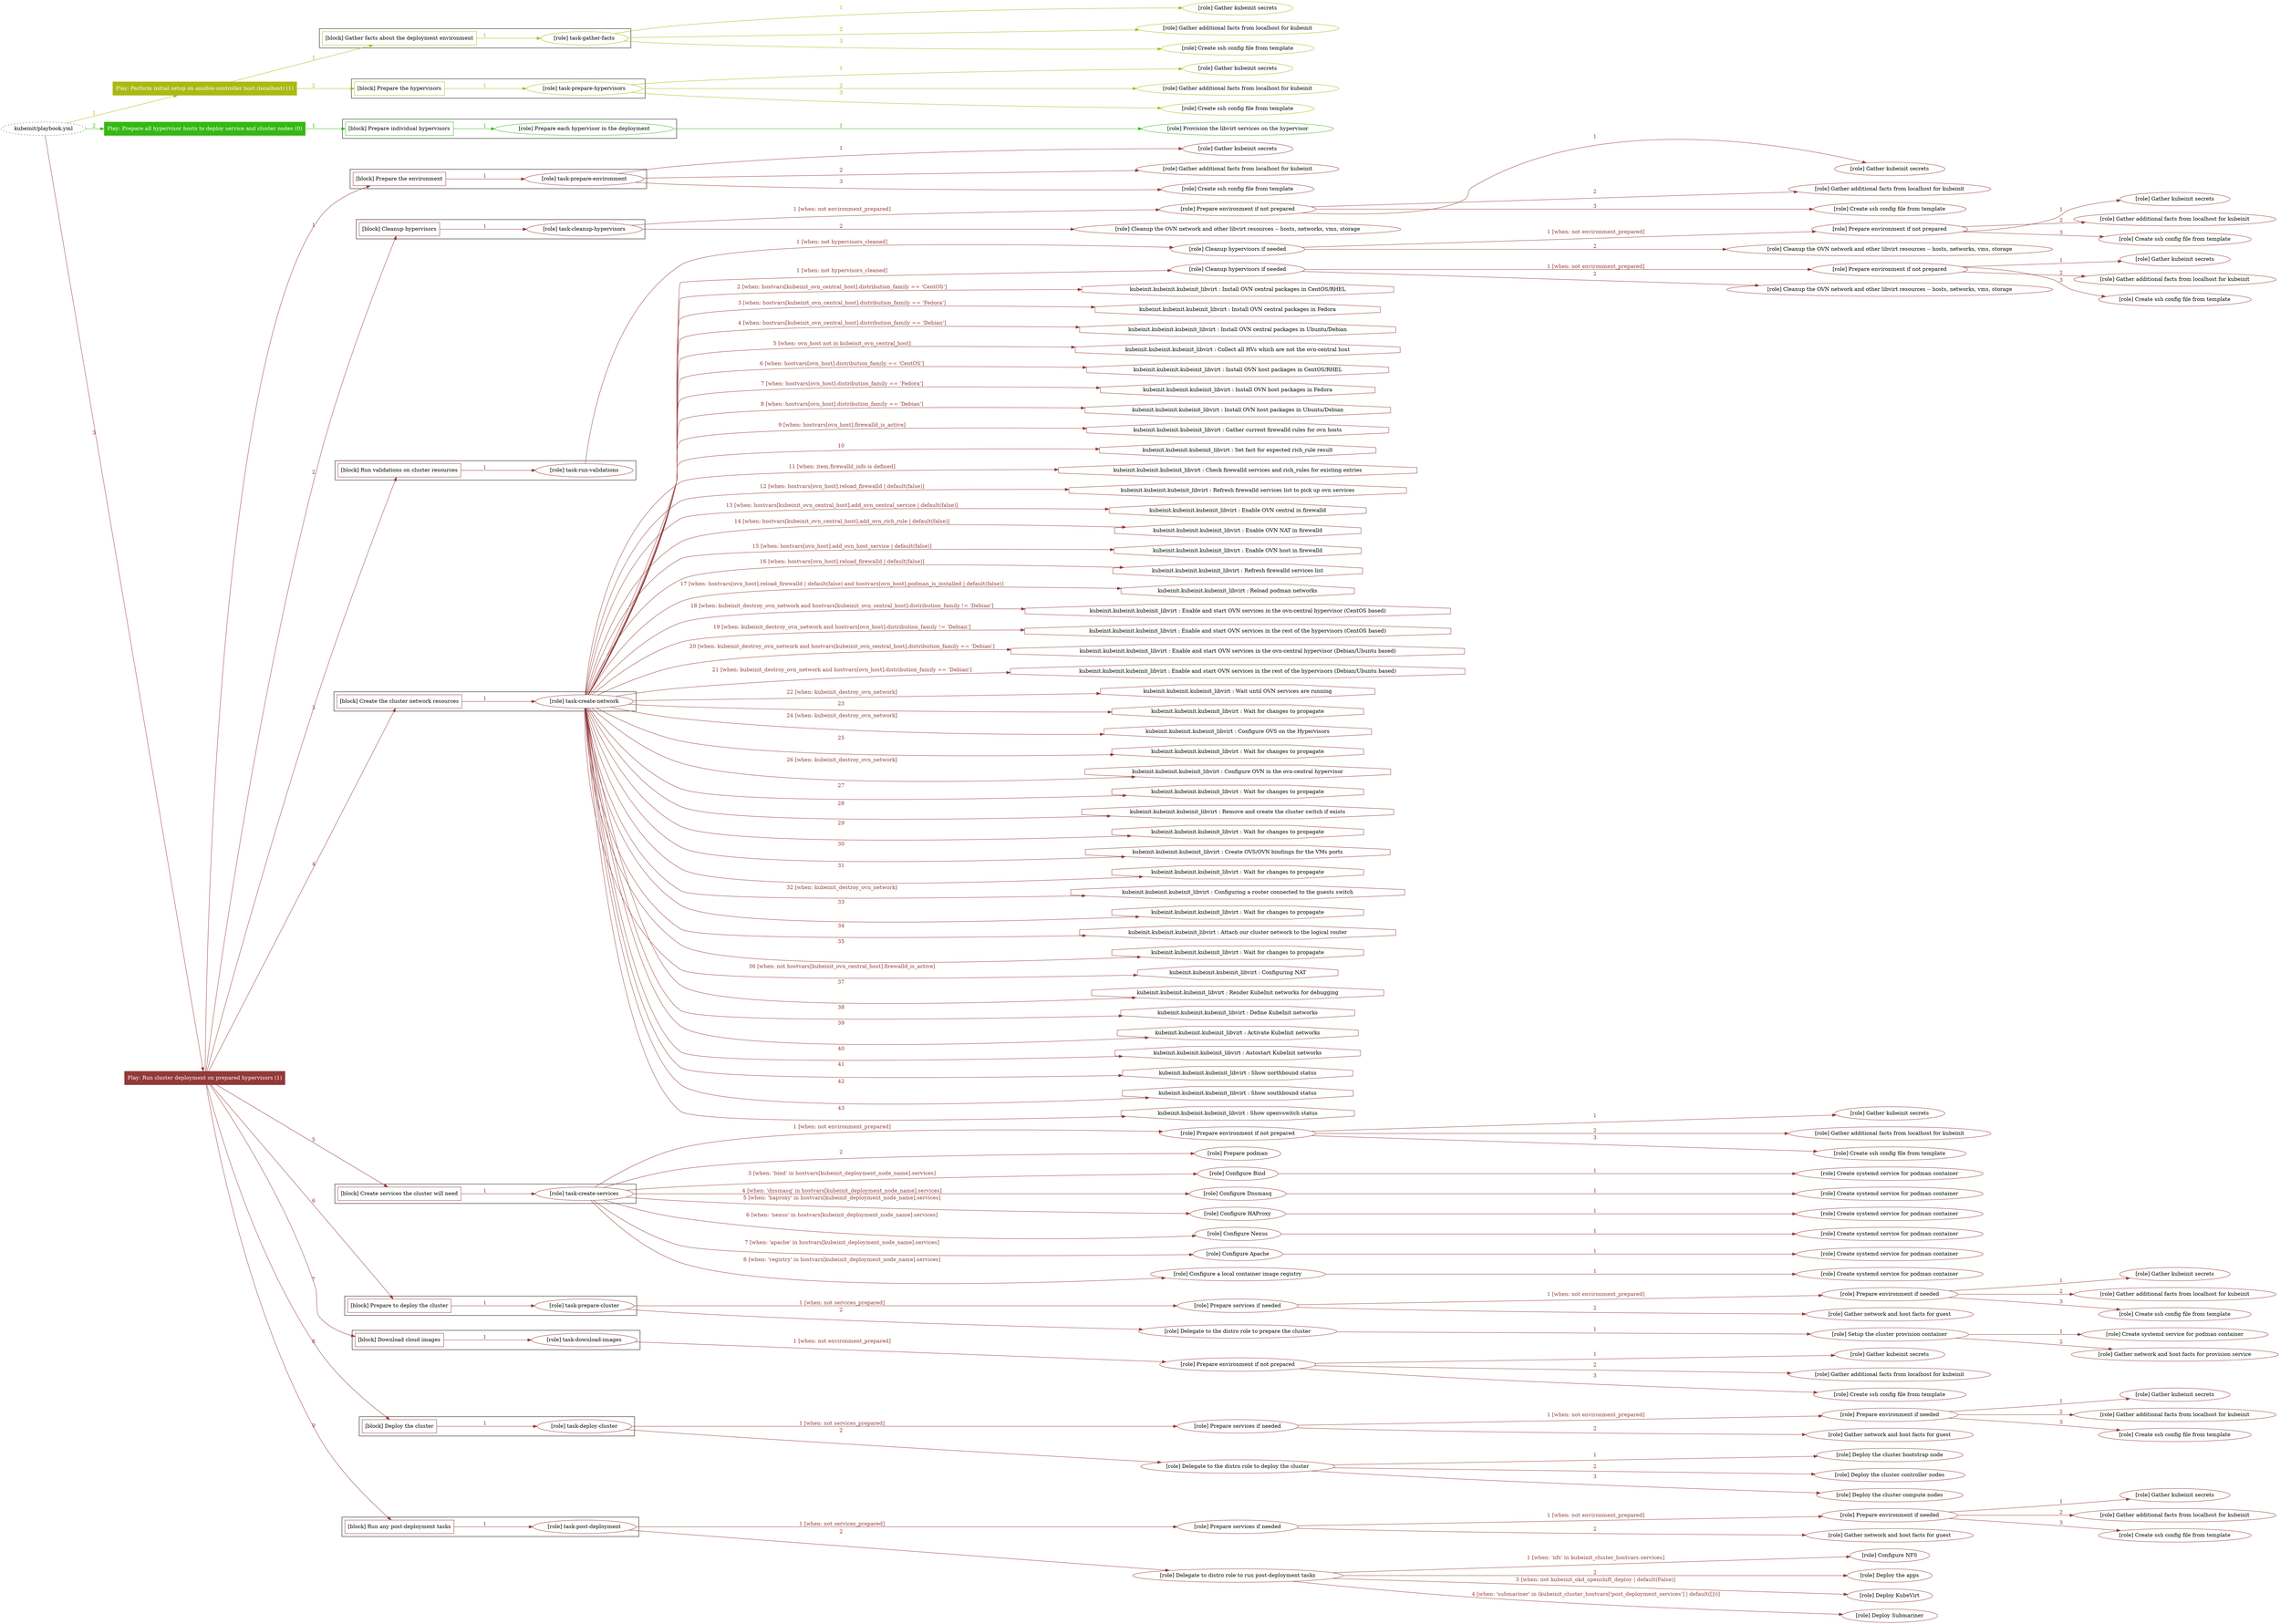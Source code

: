 digraph {
	graph [concentrate=true ordering=in rankdir=LR ratio=fill]
	edge [esep=5 sep=10]
	"kubeinit/playbook.yml" [URL="/home/runner/work/kubeinit/kubeinit/kubeinit/playbook.yml" id=playbook_5fc0aa28 style=dotted]
	play_1f6b089d [label="Play: Perform initial setup on ansible-controller host (localhost) (1)" URL="/home/runner/work/kubeinit/kubeinit/kubeinit/playbook.yml" color="#aab913" fontcolor="#ffffff" id=play_1f6b089d shape=box style=filled tooltip=localhost]
	"kubeinit/playbook.yml" -> play_1f6b089d [label="1 " color="#aab913" fontcolor="#aab913" id=edge_8a5a15d7 labeltooltip="1 " tooltip="1 "]
	subgraph "Gather kubeinit secrets" {
		role_8d7c6abc [label="[role] Gather kubeinit secrets" URL="/home/runner/.ansible/collections/ansible_collections/kubeinit/kubeinit/roles/kubeinit_prepare/tasks/gather_kubeinit_facts.yml" color="#aab913" id=role_8d7c6abc tooltip="Gather kubeinit secrets"]
	}
	subgraph "Gather additional facts from localhost for kubeinit" {
		role_e54d16ed [label="[role] Gather additional facts from localhost for kubeinit" URL="/home/runner/.ansible/collections/ansible_collections/kubeinit/kubeinit/roles/kubeinit_prepare/tasks/gather_kubeinit_facts.yml" color="#aab913" id=role_e54d16ed tooltip="Gather additional facts from localhost for kubeinit"]
	}
	subgraph "Create ssh config file from template" {
		role_f7606f81 [label="[role] Create ssh config file from template" URL="/home/runner/.ansible/collections/ansible_collections/kubeinit/kubeinit/roles/kubeinit_prepare/tasks/gather_kubeinit_facts.yml" color="#aab913" id=role_f7606f81 tooltip="Create ssh config file from template"]
	}
	subgraph "task-gather-facts" {
		role_a2690688 [label="[role] task-gather-facts" URL="/home/runner/work/kubeinit/kubeinit/kubeinit/playbook.yml" color="#aab913" id=role_a2690688 tooltip="task-gather-facts"]
		role_a2690688 -> role_8d7c6abc [label="1 " color="#aab913" fontcolor="#aab913" id=edge_29872b87 labeltooltip="1 " tooltip="1 "]
		role_a2690688 -> role_e54d16ed [label="2 " color="#aab913" fontcolor="#aab913" id=edge_33e494aa labeltooltip="2 " tooltip="2 "]
		role_a2690688 -> role_f7606f81 [label="3 " color="#aab913" fontcolor="#aab913" id=edge_6f79491e labeltooltip="3 " tooltip="3 "]
	}
	subgraph "Gather kubeinit secrets" {
		role_908b1569 [label="[role] Gather kubeinit secrets" URL="/home/runner/.ansible/collections/ansible_collections/kubeinit/kubeinit/roles/kubeinit_prepare/tasks/gather_kubeinit_facts.yml" color="#aab913" id=role_908b1569 tooltip="Gather kubeinit secrets"]
	}
	subgraph "Gather additional facts from localhost for kubeinit" {
		role_044f359e [label="[role] Gather additional facts from localhost for kubeinit" URL="/home/runner/.ansible/collections/ansible_collections/kubeinit/kubeinit/roles/kubeinit_prepare/tasks/gather_kubeinit_facts.yml" color="#aab913" id=role_044f359e tooltip="Gather additional facts from localhost for kubeinit"]
	}
	subgraph "Create ssh config file from template" {
		role_4f39ed96 [label="[role] Create ssh config file from template" URL="/home/runner/.ansible/collections/ansible_collections/kubeinit/kubeinit/roles/kubeinit_prepare/tasks/gather_kubeinit_facts.yml" color="#aab913" id=role_4f39ed96 tooltip="Create ssh config file from template"]
	}
	subgraph "task-prepare-hypervisors" {
		role_3fb8b07f [label="[role] task-prepare-hypervisors" URL="/home/runner/work/kubeinit/kubeinit/kubeinit/playbook.yml" color="#aab913" id=role_3fb8b07f tooltip="task-prepare-hypervisors"]
		role_3fb8b07f -> role_908b1569 [label="1 " color="#aab913" fontcolor="#aab913" id=edge_df80bead labeltooltip="1 " tooltip="1 "]
		role_3fb8b07f -> role_044f359e [label="2 " color="#aab913" fontcolor="#aab913" id=edge_ad328b8f labeltooltip="2 " tooltip="2 "]
		role_3fb8b07f -> role_4f39ed96 [label="3 " color="#aab913" fontcolor="#aab913" id=edge_fbfa032c labeltooltip="3 " tooltip="3 "]
	}
	subgraph "Play: Perform initial setup on ansible-controller host (localhost) (1)" {
		play_1f6b089d -> block_bfe4d128 [label=1 color="#aab913" fontcolor="#aab913" id=edge_8ddc316d labeltooltip=1 tooltip=1]
		subgraph cluster_block_bfe4d128 {
			block_bfe4d128 [label="[block] Gather facts about the deployment environment" URL="/home/runner/work/kubeinit/kubeinit/kubeinit/playbook.yml" color="#aab913" id=block_bfe4d128 labeltooltip="Gather facts about the deployment environment" shape=box tooltip="Gather facts about the deployment environment"]
			block_bfe4d128 -> role_a2690688 [label="1 " color="#aab913" fontcolor="#aab913" id=edge_e8e3f338 labeltooltip="1 " tooltip="1 "]
		}
		play_1f6b089d -> block_eb3da66a [label=2 color="#aab913" fontcolor="#aab913" id=edge_75feeb67 labeltooltip=2 tooltip=2]
		subgraph cluster_block_eb3da66a {
			block_eb3da66a [label="[block] Prepare the hypervisors" URL="/home/runner/work/kubeinit/kubeinit/kubeinit/playbook.yml" color="#aab913" id=block_eb3da66a labeltooltip="Prepare the hypervisors" shape=box tooltip="Prepare the hypervisors"]
			block_eb3da66a -> role_3fb8b07f [label="1 " color="#aab913" fontcolor="#aab913" id=edge_c07d4463 labeltooltip="1 " tooltip="1 "]
		}
	}
	play_a8f1b068 [label="Play: Prepare all hypervisor hosts to deploy service and cluster nodes (0)" URL="/home/runner/work/kubeinit/kubeinit/kubeinit/playbook.yml" color="#36b814" fontcolor="#ffffff" id=play_a8f1b068 shape=box style=filled tooltip="Play: Prepare all hypervisor hosts to deploy service and cluster nodes (0)"]
	"kubeinit/playbook.yml" -> play_a8f1b068 [label="2 " color="#36b814" fontcolor="#36b814" id=edge_09aac5df labeltooltip="2 " tooltip="2 "]
	subgraph "Provision the libvirt services on the hypervisor" {
		role_17519891 [label="[role] Provision the libvirt services on the hypervisor" URL="/home/runner/.ansible/collections/ansible_collections/kubeinit/kubeinit/roles/kubeinit_prepare/tasks/prepare_hypervisor.yml" color="#36b814" id=role_17519891 tooltip="Provision the libvirt services on the hypervisor"]
	}
	subgraph "Prepare each hypervisor in the deployment" {
		role_1611f45a [label="[role] Prepare each hypervisor in the deployment" URL="/home/runner/work/kubeinit/kubeinit/kubeinit/playbook.yml" color="#36b814" id=role_1611f45a tooltip="Prepare each hypervisor in the deployment"]
		role_1611f45a -> role_17519891 [label="1 " color="#36b814" fontcolor="#36b814" id=edge_a358aa47 labeltooltip="1 " tooltip="1 "]
	}
	subgraph "Play: Prepare all hypervisor hosts to deploy service and cluster nodes (0)" {
		play_a8f1b068 -> block_c07c5608 [label=1 color="#36b814" fontcolor="#36b814" id=edge_82af4731 labeltooltip=1 tooltip=1]
		subgraph cluster_block_c07c5608 {
			block_c07c5608 [label="[block] Prepare individual hypervisors" URL="/home/runner/work/kubeinit/kubeinit/kubeinit/playbook.yml" color="#36b814" id=block_c07c5608 labeltooltip="Prepare individual hypervisors" shape=box tooltip="Prepare individual hypervisors"]
			block_c07c5608 -> role_1611f45a [label="1 " color="#36b814" fontcolor="#36b814" id=edge_2172b051 labeltooltip="1 " tooltip="1 "]
		}
	}
	play_6cf8e928 [label="Play: Run cluster deployment on prepared hypervisors (1)" URL="/home/runner/work/kubeinit/kubeinit/kubeinit/playbook.yml" color="#933939" fontcolor="#ffffff" id=play_6cf8e928 shape=box style=filled tooltip=localhost]
	"kubeinit/playbook.yml" -> play_6cf8e928 [label="3 " color="#933939" fontcolor="#933939" id=edge_06cb9f73 labeltooltip="3 " tooltip="3 "]
	subgraph "Gather kubeinit secrets" {
		role_8283cfd6 [label="[role] Gather kubeinit secrets" URL="/home/runner/.ansible/collections/ansible_collections/kubeinit/kubeinit/roles/kubeinit_prepare/tasks/gather_kubeinit_facts.yml" color="#933939" id=role_8283cfd6 tooltip="Gather kubeinit secrets"]
	}
	subgraph "Gather additional facts from localhost for kubeinit" {
		role_8d45cbf0 [label="[role] Gather additional facts from localhost for kubeinit" URL="/home/runner/.ansible/collections/ansible_collections/kubeinit/kubeinit/roles/kubeinit_prepare/tasks/gather_kubeinit_facts.yml" color="#933939" id=role_8d45cbf0 tooltip="Gather additional facts from localhost for kubeinit"]
	}
	subgraph "Create ssh config file from template" {
		role_dd643290 [label="[role] Create ssh config file from template" URL="/home/runner/.ansible/collections/ansible_collections/kubeinit/kubeinit/roles/kubeinit_prepare/tasks/gather_kubeinit_facts.yml" color="#933939" id=role_dd643290 tooltip="Create ssh config file from template"]
	}
	subgraph "task-prepare-environment" {
		role_f932e09f [label="[role] task-prepare-environment" URL="/home/runner/work/kubeinit/kubeinit/kubeinit/playbook.yml" color="#933939" id=role_f932e09f tooltip="task-prepare-environment"]
		role_f932e09f -> role_8283cfd6 [label="1 " color="#933939" fontcolor="#933939" id=edge_22ab7b3a labeltooltip="1 " tooltip="1 "]
		role_f932e09f -> role_8d45cbf0 [label="2 " color="#933939" fontcolor="#933939" id=edge_371c9f15 labeltooltip="2 " tooltip="2 "]
		role_f932e09f -> role_dd643290 [label="3 " color="#933939" fontcolor="#933939" id=edge_881a5054 labeltooltip="3 " tooltip="3 "]
	}
	subgraph "Gather kubeinit secrets" {
		role_1c64eef1 [label="[role] Gather kubeinit secrets" URL="/home/runner/.ansible/collections/ansible_collections/kubeinit/kubeinit/roles/kubeinit_prepare/tasks/gather_kubeinit_facts.yml" color="#933939" id=role_1c64eef1 tooltip="Gather kubeinit secrets"]
	}
	subgraph "Gather additional facts from localhost for kubeinit" {
		role_a92a6cf3 [label="[role] Gather additional facts from localhost for kubeinit" URL="/home/runner/.ansible/collections/ansible_collections/kubeinit/kubeinit/roles/kubeinit_prepare/tasks/gather_kubeinit_facts.yml" color="#933939" id=role_a92a6cf3 tooltip="Gather additional facts from localhost for kubeinit"]
	}
	subgraph "Create ssh config file from template" {
		role_57f06952 [label="[role] Create ssh config file from template" URL="/home/runner/.ansible/collections/ansible_collections/kubeinit/kubeinit/roles/kubeinit_prepare/tasks/gather_kubeinit_facts.yml" color="#933939" id=role_57f06952 tooltip="Create ssh config file from template"]
	}
	subgraph "Prepare environment if not prepared" {
		role_67340cd1 [label="[role] Prepare environment if not prepared" URL="/home/runner/.ansible/collections/ansible_collections/kubeinit/kubeinit/roles/kubeinit_prepare/tasks/cleanup_hypervisors.yml" color="#933939" id=role_67340cd1 tooltip="Prepare environment if not prepared"]
		role_67340cd1 -> role_1c64eef1 [label="1 " color="#933939" fontcolor="#933939" id=edge_061e2246 labeltooltip="1 " tooltip="1 "]
		role_67340cd1 -> role_a92a6cf3 [label="2 " color="#933939" fontcolor="#933939" id=edge_bd241080 labeltooltip="2 " tooltip="2 "]
		role_67340cd1 -> role_57f06952 [label="3 " color="#933939" fontcolor="#933939" id=edge_9f0d8ba3 labeltooltip="3 " tooltip="3 "]
	}
	subgraph "Cleanup the OVN network and other libvirt resources -- hosts, networks, vms, storage" {
		role_b9b57588 [label="[role] Cleanup the OVN network and other libvirt resources -- hosts, networks, vms, storage" URL="/home/runner/.ansible/collections/ansible_collections/kubeinit/kubeinit/roles/kubeinit_prepare/tasks/cleanup_hypervisors.yml" color="#933939" id=role_b9b57588 tooltip="Cleanup the OVN network and other libvirt resources -- hosts, networks, vms, storage"]
	}
	subgraph "task-cleanup-hypervisors" {
		role_26069329 [label="[role] task-cleanup-hypervisors" URL="/home/runner/work/kubeinit/kubeinit/kubeinit/playbook.yml" color="#933939" id=role_26069329 tooltip="task-cleanup-hypervisors"]
		role_26069329 -> role_67340cd1 [label="1 [when: not environment_prepared]" color="#933939" fontcolor="#933939" id=edge_e90372ab labeltooltip="1 [when: not environment_prepared]" tooltip="1 [when: not environment_prepared]"]
		role_26069329 -> role_b9b57588 [label="2 " color="#933939" fontcolor="#933939" id=edge_1c7f9301 labeltooltip="2 " tooltip="2 "]
	}
	subgraph "Gather kubeinit secrets" {
		role_8d901379 [label="[role] Gather kubeinit secrets" URL="/home/runner/.ansible/collections/ansible_collections/kubeinit/kubeinit/roles/kubeinit_prepare/tasks/gather_kubeinit_facts.yml" color="#933939" id=role_8d901379 tooltip="Gather kubeinit secrets"]
	}
	subgraph "Gather additional facts from localhost for kubeinit" {
		role_32f3db75 [label="[role] Gather additional facts from localhost for kubeinit" URL="/home/runner/.ansible/collections/ansible_collections/kubeinit/kubeinit/roles/kubeinit_prepare/tasks/gather_kubeinit_facts.yml" color="#933939" id=role_32f3db75 tooltip="Gather additional facts from localhost for kubeinit"]
	}
	subgraph "Create ssh config file from template" {
		role_6e43b944 [label="[role] Create ssh config file from template" URL="/home/runner/.ansible/collections/ansible_collections/kubeinit/kubeinit/roles/kubeinit_prepare/tasks/gather_kubeinit_facts.yml" color="#933939" id=role_6e43b944 tooltip="Create ssh config file from template"]
	}
	subgraph "Prepare environment if not prepared" {
		role_3e95a256 [label="[role] Prepare environment if not prepared" URL="/home/runner/.ansible/collections/ansible_collections/kubeinit/kubeinit/roles/kubeinit_prepare/tasks/cleanup_hypervisors.yml" color="#933939" id=role_3e95a256 tooltip="Prepare environment if not prepared"]
		role_3e95a256 -> role_8d901379 [label="1 " color="#933939" fontcolor="#933939" id=edge_97892e75 labeltooltip="1 " tooltip="1 "]
		role_3e95a256 -> role_32f3db75 [label="2 " color="#933939" fontcolor="#933939" id=edge_7c0511dc labeltooltip="2 " tooltip="2 "]
		role_3e95a256 -> role_6e43b944 [label="3 " color="#933939" fontcolor="#933939" id=edge_0a0776b5 labeltooltip="3 " tooltip="3 "]
	}
	subgraph "Cleanup the OVN network and other libvirt resources -- hosts, networks, vms, storage" {
		role_7be624d5 [label="[role] Cleanup the OVN network and other libvirt resources -- hosts, networks, vms, storage" URL="/home/runner/.ansible/collections/ansible_collections/kubeinit/kubeinit/roles/kubeinit_prepare/tasks/cleanup_hypervisors.yml" color="#933939" id=role_7be624d5 tooltip="Cleanup the OVN network and other libvirt resources -- hosts, networks, vms, storage"]
	}
	subgraph "Cleanup hypervisors if needed" {
		role_06c0decf [label="[role] Cleanup hypervisors if needed" URL="/home/runner/.ansible/collections/ansible_collections/kubeinit/kubeinit/roles/kubeinit_validations/tasks/main.yml" color="#933939" id=role_06c0decf tooltip="Cleanup hypervisors if needed"]
		role_06c0decf -> role_3e95a256 [label="1 [when: not environment_prepared]" color="#933939" fontcolor="#933939" id=edge_0efa94ae labeltooltip="1 [when: not environment_prepared]" tooltip="1 [when: not environment_prepared]"]
		role_06c0decf -> role_7be624d5 [label="2 " color="#933939" fontcolor="#933939" id=edge_337bb5ee labeltooltip="2 " tooltip="2 "]
	}
	subgraph "task-run-validations" {
		role_ed03d822 [label="[role] task-run-validations" URL="/home/runner/work/kubeinit/kubeinit/kubeinit/playbook.yml" color="#933939" id=role_ed03d822 tooltip="task-run-validations"]
		role_ed03d822 -> role_06c0decf [label="1 [when: not hypervisors_cleaned]" color="#933939" fontcolor="#933939" id=edge_6fad594f labeltooltip="1 [when: not hypervisors_cleaned]" tooltip="1 [when: not hypervisors_cleaned]"]
	}
	subgraph "Gather kubeinit secrets" {
		role_5373d7d9 [label="[role] Gather kubeinit secrets" URL="/home/runner/.ansible/collections/ansible_collections/kubeinit/kubeinit/roles/kubeinit_prepare/tasks/gather_kubeinit_facts.yml" color="#933939" id=role_5373d7d9 tooltip="Gather kubeinit secrets"]
	}
	subgraph "Gather additional facts from localhost for kubeinit" {
		role_5d1add83 [label="[role] Gather additional facts from localhost for kubeinit" URL="/home/runner/.ansible/collections/ansible_collections/kubeinit/kubeinit/roles/kubeinit_prepare/tasks/gather_kubeinit_facts.yml" color="#933939" id=role_5d1add83 tooltip="Gather additional facts from localhost for kubeinit"]
	}
	subgraph "Create ssh config file from template" {
		role_f9ec29ff [label="[role] Create ssh config file from template" URL="/home/runner/.ansible/collections/ansible_collections/kubeinit/kubeinit/roles/kubeinit_prepare/tasks/gather_kubeinit_facts.yml" color="#933939" id=role_f9ec29ff tooltip="Create ssh config file from template"]
	}
	subgraph "Prepare environment if not prepared" {
		role_15f9294f [label="[role] Prepare environment if not prepared" URL="/home/runner/.ansible/collections/ansible_collections/kubeinit/kubeinit/roles/kubeinit_prepare/tasks/cleanup_hypervisors.yml" color="#933939" id=role_15f9294f tooltip="Prepare environment if not prepared"]
		role_15f9294f -> role_5373d7d9 [label="1 " color="#933939" fontcolor="#933939" id=edge_27ef10bd labeltooltip="1 " tooltip="1 "]
		role_15f9294f -> role_5d1add83 [label="2 " color="#933939" fontcolor="#933939" id=edge_461484ff labeltooltip="2 " tooltip="2 "]
		role_15f9294f -> role_f9ec29ff [label="3 " color="#933939" fontcolor="#933939" id=edge_f7209a92 labeltooltip="3 " tooltip="3 "]
	}
	subgraph "Cleanup the OVN network and other libvirt resources -- hosts, networks, vms, storage" {
		role_8152d67c [label="[role] Cleanup the OVN network and other libvirt resources -- hosts, networks, vms, storage" URL="/home/runner/.ansible/collections/ansible_collections/kubeinit/kubeinit/roles/kubeinit_prepare/tasks/cleanup_hypervisors.yml" color="#933939" id=role_8152d67c tooltip="Cleanup the OVN network and other libvirt resources -- hosts, networks, vms, storage"]
	}
	subgraph "Cleanup hypervisors if needed" {
		role_7b7d1f6d [label="[role] Cleanup hypervisors if needed" URL="/home/runner/.ansible/collections/ansible_collections/kubeinit/kubeinit/roles/kubeinit_libvirt/tasks/create_network.yml" color="#933939" id=role_7b7d1f6d tooltip="Cleanup hypervisors if needed"]
		role_7b7d1f6d -> role_15f9294f [label="1 [when: not environment_prepared]" color="#933939" fontcolor="#933939" id=edge_5a545355 labeltooltip="1 [when: not environment_prepared]" tooltip="1 [when: not environment_prepared]"]
		role_7b7d1f6d -> role_8152d67c [label="2 " color="#933939" fontcolor="#933939" id=edge_50be5fa3 labeltooltip="2 " tooltip="2 "]
	}
	subgraph "task-create-network" {
		role_8b88526f [label="[role] task-create-network" URL="/home/runner/work/kubeinit/kubeinit/kubeinit/playbook.yml" color="#933939" id=role_8b88526f tooltip="task-create-network"]
		role_8b88526f -> role_7b7d1f6d [label="1 [when: not hypervisors_cleaned]" color="#933939" fontcolor="#933939" id=edge_5c255370 labeltooltip="1 [when: not hypervisors_cleaned]" tooltip="1 [when: not hypervisors_cleaned]"]
		task_8c54fed4 [label="kubeinit.kubeinit.kubeinit_libvirt : Install OVN central packages in CentOS/RHEL" URL="/home/runner/.ansible/collections/ansible_collections/kubeinit/kubeinit/roles/kubeinit_libvirt/tasks/create_network.yml" color="#933939" id=task_8c54fed4 shape=octagon tooltip="kubeinit.kubeinit.kubeinit_libvirt : Install OVN central packages in CentOS/RHEL"]
		role_8b88526f -> task_8c54fed4 [label="2 [when: hostvars[kubeinit_ovn_central_host].distribution_family == 'CentOS']" color="#933939" fontcolor="#933939" id=edge_a8741e8f labeltooltip="2 [when: hostvars[kubeinit_ovn_central_host].distribution_family == 'CentOS']" tooltip="2 [when: hostvars[kubeinit_ovn_central_host].distribution_family == 'CentOS']"]
		task_63cbbc45 [label="kubeinit.kubeinit.kubeinit_libvirt : Install OVN central packages in Fedora" URL="/home/runner/.ansible/collections/ansible_collections/kubeinit/kubeinit/roles/kubeinit_libvirt/tasks/create_network.yml" color="#933939" id=task_63cbbc45 shape=octagon tooltip="kubeinit.kubeinit.kubeinit_libvirt : Install OVN central packages in Fedora"]
		role_8b88526f -> task_63cbbc45 [label="3 [when: hostvars[kubeinit_ovn_central_host].distribution_family == 'Fedora']" color="#933939" fontcolor="#933939" id=edge_a3293c27 labeltooltip="3 [when: hostvars[kubeinit_ovn_central_host].distribution_family == 'Fedora']" tooltip="3 [when: hostvars[kubeinit_ovn_central_host].distribution_family == 'Fedora']"]
		task_be072351 [label="kubeinit.kubeinit.kubeinit_libvirt : Install OVN central packages in Ubuntu/Debian" URL="/home/runner/.ansible/collections/ansible_collections/kubeinit/kubeinit/roles/kubeinit_libvirt/tasks/create_network.yml" color="#933939" id=task_be072351 shape=octagon tooltip="kubeinit.kubeinit.kubeinit_libvirt : Install OVN central packages in Ubuntu/Debian"]
		role_8b88526f -> task_be072351 [label="4 [when: hostvars[kubeinit_ovn_central_host].distribution_family == 'Debian']" color="#933939" fontcolor="#933939" id=edge_b336f4e1 labeltooltip="4 [when: hostvars[kubeinit_ovn_central_host].distribution_family == 'Debian']" tooltip="4 [when: hostvars[kubeinit_ovn_central_host].distribution_family == 'Debian']"]
		task_1a065529 [label="kubeinit.kubeinit.kubeinit_libvirt : Collect all HVs which are not the ovn-central host" URL="/home/runner/.ansible/collections/ansible_collections/kubeinit/kubeinit/roles/kubeinit_libvirt/tasks/create_network.yml" color="#933939" id=task_1a065529 shape=octagon tooltip="kubeinit.kubeinit.kubeinit_libvirt : Collect all HVs which are not the ovn-central host"]
		role_8b88526f -> task_1a065529 [label="5 [when: ovn_host not in kubeinit_ovn_central_host]" color="#933939" fontcolor="#933939" id=edge_cbb0d828 labeltooltip="5 [when: ovn_host not in kubeinit_ovn_central_host]" tooltip="5 [when: ovn_host not in kubeinit_ovn_central_host]"]
		task_e27d3055 [label="kubeinit.kubeinit.kubeinit_libvirt : Install OVN host packages in CentOS/RHEL" URL="/home/runner/.ansible/collections/ansible_collections/kubeinit/kubeinit/roles/kubeinit_libvirt/tasks/create_network.yml" color="#933939" id=task_e27d3055 shape=octagon tooltip="kubeinit.kubeinit.kubeinit_libvirt : Install OVN host packages in CentOS/RHEL"]
		role_8b88526f -> task_e27d3055 [label="6 [when: hostvars[ovn_host].distribution_family == 'CentOS']" color="#933939" fontcolor="#933939" id=edge_17960166 labeltooltip="6 [when: hostvars[ovn_host].distribution_family == 'CentOS']" tooltip="6 [when: hostvars[ovn_host].distribution_family == 'CentOS']"]
		task_0b3e0535 [label="kubeinit.kubeinit.kubeinit_libvirt : Install OVN host packages in Fedora" URL="/home/runner/.ansible/collections/ansible_collections/kubeinit/kubeinit/roles/kubeinit_libvirt/tasks/create_network.yml" color="#933939" id=task_0b3e0535 shape=octagon tooltip="kubeinit.kubeinit.kubeinit_libvirt : Install OVN host packages in Fedora"]
		role_8b88526f -> task_0b3e0535 [label="7 [when: hostvars[ovn_host].distribution_family == 'Fedora']" color="#933939" fontcolor="#933939" id=edge_c22b1073 labeltooltip="7 [when: hostvars[ovn_host].distribution_family == 'Fedora']" tooltip="7 [when: hostvars[ovn_host].distribution_family == 'Fedora']"]
		task_f5000173 [label="kubeinit.kubeinit.kubeinit_libvirt : Install OVN host packages in Ubuntu/Debian" URL="/home/runner/.ansible/collections/ansible_collections/kubeinit/kubeinit/roles/kubeinit_libvirt/tasks/create_network.yml" color="#933939" id=task_f5000173 shape=octagon tooltip="kubeinit.kubeinit.kubeinit_libvirt : Install OVN host packages in Ubuntu/Debian"]
		role_8b88526f -> task_f5000173 [label="8 [when: hostvars[ovn_host].distribution_family == 'Debian']" color="#933939" fontcolor="#933939" id=edge_92f75992 labeltooltip="8 [when: hostvars[ovn_host].distribution_family == 'Debian']" tooltip="8 [when: hostvars[ovn_host].distribution_family == 'Debian']"]
		task_1f0ab121 [label="kubeinit.kubeinit.kubeinit_libvirt : Gather current firewalld rules for ovn hosts" URL="/home/runner/.ansible/collections/ansible_collections/kubeinit/kubeinit/roles/kubeinit_libvirt/tasks/create_network.yml" color="#933939" id=task_1f0ab121 shape=octagon tooltip="kubeinit.kubeinit.kubeinit_libvirt : Gather current firewalld rules for ovn hosts"]
		role_8b88526f -> task_1f0ab121 [label="9 [when: hostvars[ovn_host].firewalld_is_active]" color="#933939" fontcolor="#933939" id=edge_2ab371a2 labeltooltip="9 [when: hostvars[ovn_host].firewalld_is_active]" tooltip="9 [when: hostvars[ovn_host].firewalld_is_active]"]
		task_5e077fdd [label="kubeinit.kubeinit.kubeinit_libvirt : Set fact for expected rich_rule result" URL="/home/runner/.ansible/collections/ansible_collections/kubeinit/kubeinit/roles/kubeinit_libvirt/tasks/create_network.yml" color="#933939" id=task_5e077fdd shape=octagon tooltip="kubeinit.kubeinit.kubeinit_libvirt : Set fact for expected rich_rule result"]
		role_8b88526f -> task_5e077fdd [label="10 " color="#933939" fontcolor="#933939" id=edge_3692541a labeltooltip="10 " tooltip="10 "]
		task_5e0b44ed [label="kubeinit.kubeinit.kubeinit_libvirt : Check firewalld services and rich_rules for existing entries" URL="/home/runner/.ansible/collections/ansible_collections/kubeinit/kubeinit/roles/kubeinit_libvirt/tasks/create_network.yml" color="#933939" id=task_5e0b44ed shape=octagon tooltip="kubeinit.kubeinit.kubeinit_libvirt : Check firewalld services and rich_rules for existing entries"]
		role_8b88526f -> task_5e0b44ed [label="11 [when: item.firewalld_info is defined]" color="#933939" fontcolor="#933939" id=edge_ce56470e labeltooltip="11 [when: item.firewalld_info is defined]" tooltip="11 [when: item.firewalld_info is defined]"]
		task_da02036d [label="kubeinit.kubeinit.kubeinit_libvirt : Refresh firewalld services list to pick up ovn services" URL="/home/runner/.ansible/collections/ansible_collections/kubeinit/kubeinit/roles/kubeinit_libvirt/tasks/create_network.yml" color="#933939" id=task_da02036d shape=octagon tooltip="kubeinit.kubeinit.kubeinit_libvirt : Refresh firewalld services list to pick up ovn services"]
		role_8b88526f -> task_da02036d [label="12 [when: hostvars[ovn_host].reload_firewalld | default(false)]" color="#933939" fontcolor="#933939" id=edge_2bfaafcc labeltooltip="12 [when: hostvars[ovn_host].reload_firewalld | default(false)]" tooltip="12 [when: hostvars[ovn_host].reload_firewalld | default(false)]"]
		task_4fbb4e2b [label="kubeinit.kubeinit.kubeinit_libvirt : Enable OVN central in firewalld" URL="/home/runner/.ansible/collections/ansible_collections/kubeinit/kubeinit/roles/kubeinit_libvirt/tasks/create_network.yml" color="#933939" id=task_4fbb4e2b shape=octagon tooltip="kubeinit.kubeinit.kubeinit_libvirt : Enable OVN central in firewalld"]
		role_8b88526f -> task_4fbb4e2b [label="13 [when: hostvars[kubeinit_ovn_central_host].add_ovn_central_service | default(false)]" color="#933939" fontcolor="#933939" id=edge_cf6f437b labeltooltip="13 [when: hostvars[kubeinit_ovn_central_host].add_ovn_central_service | default(false)]" tooltip="13 [when: hostvars[kubeinit_ovn_central_host].add_ovn_central_service | default(false)]"]
		task_e18edef8 [label="kubeinit.kubeinit.kubeinit_libvirt : Enable OVN NAT in firewalld" URL="/home/runner/.ansible/collections/ansible_collections/kubeinit/kubeinit/roles/kubeinit_libvirt/tasks/create_network.yml" color="#933939" id=task_e18edef8 shape=octagon tooltip="kubeinit.kubeinit.kubeinit_libvirt : Enable OVN NAT in firewalld"]
		role_8b88526f -> task_e18edef8 [label="14 [when: hostvars[kubeinit_ovn_central_host].add_ovn_rich_rule | default(false)]" color="#933939" fontcolor="#933939" id=edge_d2d9d710 labeltooltip="14 [when: hostvars[kubeinit_ovn_central_host].add_ovn_rich_rule | default(false)]" tooltip="14 [when: hostvars[kubeinit_ovn_central_host].add_ovn_rich_rule | default(false)]"]
		task_178d6e8d [label="kubeinit.kubeinit.kubeinit_libvirt : Enable OVN host in firewalld" URL="/home/runner/.ansible/collections/ansible_collections/kubeinit/kubeinit/roles/kubeinit_libvirt/tasks/create_network.yml" color="#933939" id=task_178d6e8d shape=octagon tooltip="kubeinit.kubeinit.kubeinit_libvirt : Enable OVN host in firewalld"]
		role_8b88526f -> task_178d6e8d [label="15 [when: hostvars[ovn_host].add_ovn_host_service | default(false)]" color="#933939" fontcolor="#933939" id=edge_1114a606 labeltooltip="15 [when: hostvars[ovn_host].add_ovn_host_service | default(false)]" tooltip="15 [when: hostvars[ovn_host].add_ovn_host_service | default(false)]"]
		task_d0b27b42 [label="kubeinit.kubeinit.kubeinit_libvirt : Refresh firewalld services list" URL="/home/runner/.ansible/collections/ansible_collections/kubeinit/kubeinit/roles/kubeinit_libvirt/tasks/create_network.yml" color="#933939" id=task_d0b27b42 shape=octagon tooltip="kubeinit.kubeinit.kubeinit_libvirt : Refresh firewalld services list"]
		role_8b88526f -> task_d0b27b42 [label="16 [when: hostvars[ovn_host].reload_firewalld | default(false)]" color="#933939" fontcolor="#933939" id=edge_c2170946 labeltooltip="16 [when: hostvars[ovn_host].reload_firewalld | default(false)]" tooltip="16 [when: hostvars[ovn_host].reload_firewalld | default(false)]"]
		task_7af2ce40 [label="kubeinit.kubeinit.kubeinit_libvirt : Reload podman networks" URL="/home/runner/.ansible/collections/ansible_collections/kubeinit/kubeinit/roles/kubeinit_libvirt/tasks/create_network.yml" color="#933939" id=task_7af2ce40 shape=octagon tooltip="kubeinit.kubeinit.kubeinit_libvirt : Reload podman networks"]
		role_8b88526f -> task_7af2ce40 [label="17 [when: hostvars[ovn_host].reload_firewalld | default(false) and hostvars[ovn_host].podman_is_installed | default(false)]" color="#933939" fontcolor="#933939" id=edge_d8f9282b labeltooltip="17 [when: hostvars[ovn_host].reload_firewalld | default(false) and hostvars[ovn_host].podman_is_installed | default(false)]" tooltip="17 [when: hostvars[ovn_host].reload_firewalld | default(false) and hostvars[ovn_host].podman_is_installed | default(false)]"]
		task_26d387cc [label="kubeinit.kubeinit.kubeinit_libvirt : Enable and start OVN services in the ovn-central hypervisor (CentOS based)" URL="/home/runner/.ansible/collections/ansible_collections/kubeinit/kubeinit/roles/kubeinit_libvirt/tasks/create_network.yml" color="#933939" id=task_26d387cc shape=octagon tooltip="kubeinit.kubeinit.kubeinit_libvirt : Enable and start OVN services in the ovn-central hypervisor (CentOS based)"]
		role_8b88526f -> task_26d387cc [label="18 [when: kubeinit_destroy_ovn_network and hostvars[kubeinit_ovn_central_host].distribution_family != 'Debian']" color="#933939" fontcolor="#933939" id=edge_a1fbf50c labeltooltip="18 [when: kubeinit_destroy_ovn_network and hostvars[kubeinit_ovn_central_host].distribution_family != 'Debian']" tooltip="18 [when: kubeinit_destroy_ovn_network and hostvars[kubeinit_ovn_central_host].distribution_family != 'Debian']"]
		task_ec7de13a [label="kubeinit.kubeinit.kubeinit_libvirt : Enable and start OVN services in the rest of the hypervisors (CentOS based)" URL="/home/runner/.ansible/collections/ansible_collections/kubeinit/kubeinit/roles/kubeinit_libvirt/tasks/create_network.yml" color="#933939" id=task_ec7de13a shape=octagon tooltip="kubeinit.kubeinit.kubeinit_libvirt : Enable and start OVN services in the rest of the hypervisors (CentOS based)"]
		role_8b88526f -> task_ec7de13a [label="19 [when: kubeinit_destroy_ovn_network and hostvars[ovn_host].distribution_family != 'Debian']" color="#933939" fontcolor="#933939" id=edge_899b3a2c labeltooltip="19 [when: kubeinit_destroy_ovn_network and hostvars[ovn_host].distribution_family != 'Debian']" tooltip="19 [when: kubeinit_destroy_ovn_network and hostvars[ovn_host].distribution_family != 'Debian']"]
		task_af25f64a [label="kubeinit.kubeinit.kubeinit_libvirt : Enable and start OVN services in the ovn-central hypervisor (Debian/Ubuntu based)" URL="/home/runner/.ansible/collections/ansible_collections/kubeinit/kubeinit/roles/kubeinit_libvirt/tasks/create_network.yml" color="#933939" id=task_af25f64a shape=octagon tooltip="kubeinit.kubeinit.kubeinit_libvirt : Enable and start OVN services in the ovn-central hypervisor (Debian/Ubuntu based)"]
		role_8b88526f -> task_af25f64a [label="20 [when: kubeinit_destroy_ovn_network and hostvars[kubeinit_ovn_central_host].distribution_family == 'Debian']" color="#933939" fontcolor="#933939" id=edge_045a854c labeltooltip="20 [when: kubeinit_destroy_ovn_network and hostvars[kubeinit_ovn_central_host].distribution_family == 'Debian']" tooltip="20 [when: kubeinit_destroy_ovn_network and hostvars[kubeinit_ovn_central_host].distribution_family == 'Debian']"]
		task_7c6b8172 [label="kubeinit.kubeinit.kubeinit_libvirt : Enable and start OVN services in the rest of the hypervisors (Debian/Ubuntu based)" URL="/home/runner/.ansible/collections/ansible_collections/kubeinit/kubeinit/roles/kubeinit_libvirt/tasks/create_network.yml" color="#933939" id=task_7c6b8172 shape=octagon tooltip="kubeinit.kubeinit.kubeinit_libvirt : Enable and start OVN services in the rest of the hypervisors (Debian/Ubuntu based)"]
		role_8b88526f -> task_7c6b8172 [label="21 [when: kubeinit_destroy_ovn_network and hostvars[ovn_host].distribution_family == 'Debian']" color="#933939" fontcolor="#933939" id=edge_a3c267c5 labeltooltip="21 [when: kubeinit_destroy_ovn_network and hostvars[ovn_host].distribution_family == 'Debian']" tooltip="21 [when: kubeinit_destroy_ovn_network and hostvars[ovn_host].distribution_family == 'Debian']"]
		task_c9e6f625 [label="kubeinit.kubeinit.kubeinit_libvirt : Wait until OVN services are running" URL="/home/runner/.ansible/collections/ansible_collections/kubeinit/kubeinit/roles/kubeinit_libvirt/tasks/create_network.yml" color="#933939" id=task_c9e6f625 shape=octagon tooltip="kubeinit.kubeinit.kubeinit_libvirt : Wait until OVN services are running"]
		role_8b88526f -> task_c9e6f625 [label="22 [when: kubeinit_destroy_ovn_network]" color="#933939" fontcolor="#933939" id=edge_daccef66 labeltooltip="22 [when: kubeinit_destroy_ovn_network]" tooltip="22 [when: kubeinit_destroy_ovn_network]"]
		task_da5194f0 [label="kubeinit.kubeinit.kubeinit_libvirt : Wait for changes to propagate" URL="/home/runner/.ansible/collections/ansible_collections/kubeinit/kubeinit/roles/kubeinit_libvirt/tasks/create_network.yml" color="#933939" id=task_da5194f0 shape=octagon tooltip="kubeinit.kubeinit.kubeinit_libvirt : Wait for changes to propagate"]
		role_8b88526f -> task_da5194f0 [label="23 " color="#933939" fontcolor="#933939" id=edge_0613f001 labeltooltip="23 " tooltip="23 "]
		task_f0d83471 [label="kubeinit.kubeinit.kubeinit_libvirt : Configure OVS on the Hypervisors" URL="/home/runner/.ansible/collections/ansible_collections/kubeinit/kubeinit/roles/kubeinit_libvirt/tasks/create_network.yml" color="#933939" id=task_f0d83471 shape=octagon tooltip="kubeinit.kubeinit.kubeinit_libvirt : Configure OVS on the Hypervisors"]
		role_8b88526f -> task_f0d83471 [label="24 [when: kubeinit_destroy_ovn_network]" color="#933939" fontcolor="#933939" id=edge_5a6aa385 labeltooltip="24 [when: kubeinit_destroy_ovn_network]" tooltip="24 [when: kubeinit_destroy_ovn_network]"]
		task_554823e3 [label="kubeinit.kubeinit.kubeinit_libvirt : Wait for changes to propagate" URL="/home/runner/.ansible/collections/ansible_collections/kubeinit/kubeinit/roles/kubeinit_libvirt/tasks/create_network.yml" color="#933939" id=task_554823e3 shape=octagon tooltip="kubeinit.kubeinit.kubeinit_libvirt : Wait for changes to propagate"]
		role_8b88526f -> task_554823e3 [label="25 " color="#933939" fontcolor="#933939" id=edge_18418da4 labeltooltip="25 " tooltip="25 "]
		task_29207b56 [label="kubeinit.kubeinit.kubeinit_libvirt : Configure OVN in the ovn-central hypervisor" URL="/home/runner/.ansible/collections/ansible_collections/kubeinit/kubeinit/roles/kubeinit_libvirt/tasks/create_network.yml" color="#933939" id=task_29207b56 shape=octagon tooltip="kubeinit.kubeinit.kubeinit_libvirt : Configure OVN in the ovn-central hypervisor"]
		role_8b88526f -> task_29207b56 [label="26 [when: kubeinit_destroy_ovn_network]" color="#933939" fontcolor="#933939" id=edge_649ba6fe labeltooltip="26 [when: kubeinit_destroy_ovn_network]" tooltip="26 [when: kubeinit_destroy_ovn_network]"]
		task_1d8f1d33 [label="kubeinit.kubeinit.kubeinit_libvirt : Wait for changes to propagate" URL="/home/runner/.ansible/collections/ansible_collections/kubeinit/kubeinit/roles/kubeinit_libvirt/tasks/create_network.yml" color="#933939" id=task_1d8f1d33 shape=octagon tooltip="kubeinit.kubeinit.kubeinit_libvirt : Wait for changes to propagate"]
		role_8b88526f -> task_1d8f1d33 [label="27 " color="#933939" fontcolor="#933939" id=edge_986141cc labeltooltip="27 " tooltip="27 "]
		task_df18a0ae [label="kubeinit.kubeinit.kubeinit_libvirt : Remove and create the cluster switch if exists" URL="/home/runner/.ansible/collections/ansible_collections/kubeinit/kubeinit/roles/kubeinit_libvirt/tasks/create_network.yml" color="#933939" id=task_df18a0ae shape=octagon tooltip="kubeinit.kubeinit.kubeinit_libvirt : Remove and create the cluster switch if exists"]
		role_8b88526f -> task_df18a0ae [label="28 " color="#933939" fontcolor="#933939" id=edge_6e225ea7 labeltooltip="28 " tooltip="28 "]
		task_fa248ccf [label="kubeinit.kubeinit.kubeinit_libvirt : Wait for changes to propagate" URL="/home/runner/.ansible/collections/ansible_collections/kubeinit/kubeinit/roles/kubeinit_libvirt/tasks/create_network.yml" color="#933939" id=task_fa248ccf shape=octagon tooltip="kubeinit.kubeinit.kubeinit_libvirt : Wait for changes to propagate"]
		role_8b88526f -> task_fa248ccf [label="29 " color="#933939" fontcolor="#933939" id=edge_ce5191ee labeltooltip="29 " tooltip="29 "]
		task_14fc3751 [label="kubeinit.kubeinit.kubeinit_libvirt : Create OVS/OVN bindings for the VMs ports" URL="/home/runner/.ansible/collections/ansible_collections/kubeinit/kubeinit/roles/kubeinit_libvirt/tasks/create_network.yml" color="#933939" id=task_14fc3751 shape=octagon tooltip="kubeinit.kubeinit.kubeinit_libvirt : Create OVS/OVN bindings for the VMs ports"]
		role_8b88526f -> task_14fc3751 [label="30 " color="#933939" fontcolor="#933939" id=edge_8aab23f2 labeltooltip="30 " tooltip="30 "]
		task_5ee64d46 [label="kubeinit.kubeinit.kubeinit_libvirt : Wait for changes to propagate" URL="/home/runner/.ansible/collections/ansible_collections/kubeinit/kubeinit/roles/kubeinit_libvirt/tasks/create_network.yml" color="#933939" id=task_5ee64d46 shape=octagon tooltip="kubeinit.kubeinit.kubeinit_libvirt : Wait for changes to propagate"]
		role_8b88526f -> task_5ee64d46 [label="31 " color="#933939" fontcolor="#933939" id=edge_ecee3fd6 labeltooltip="31 " tooltip="31 "]
		task_fa1a2102 [label="kubeinit.kubeinit.kubeinit_libvirt : Configuring a router connected to the guests switch" URL="/home/runner/.ansible/collections/ansible_collections/kubeinit/kubeinit/roles/kubeinit_libvirt/tasks/create_network.yml" color="#933939" id=task_fa1a2102 shape=octagon tooltip="kubeinit.kubeinit.kubeinit_libvirt : Configuring a router connected to the guests switch"]
		role_8b88526f -> task_fa1a2102 [label="32 [when: kubeinit_destroy_ovn_network]" color="#933939" fontcolor="#933939" id=edge_9681a267 labeltooltip="32 [when: kubeinit_destroy_ovn_network]" tooltip="32 [when: kubeinit_destroy_ovn_network]"]
		task_000d721e [label="kubeinit.kubeinit.kubeinit_libvirt : Wait for changes to propagate" URL="/home/runner/.ansible/collections/ansible_collections/kubeinit/kubeinit/roles/kubeinit_libvirt/tasks/create_network.yml" color="#933939" id=task_000d721e shape=octagon tooltip="kubeinit.kubeinit.kubeinit_libvirt : Wait for changes to propagate"]
		role_8b88526f -> task_000d721e [label="33 " color="#933939" fontcolor="#933939" id=edge_af81c2ba labeltooltip="33 " tooltip="33 "]
		task_3ec2be3a [label="kubeinit.kubeinit.kubeinit_libvirt : Attach our cluster network to the logical router" URL="/home/runner/.ansible/collections/ansible_collections/kubeinit/kubeinit/roles/kubeinit_libvirt/tasks/create_network.yml" color="#933939" id=task_3ec2be3a shape=octagon tooltip="kubeinit.kubeinit.kubeinit_libvirt : Attach our cluster network to the logical router"]
		role_8b88526f -> task_3ec2be3a [label="34 " color="#933939" fontcolor="#933939" id=edge_fb0a3e4e labeltooltip="34 " tooltip="34 "]
		task_f2608904 [label="kubeinit.kubeinit.kubeinit_libvirt : Wait for changes to propagate" URL="/home/runner/.ansible/collections/ansible_collections/kubeinit/kubeinit/roles/kubeinit_libvirt/tasks/create_network.yml" color="#933939" id=task_f2608904 shape=octagon tooltip="kubeinit.kubeinit.kubeinit_libvirt : Wait for changes to propagate"]
		role_8b88526f -> task_f2608904 [label="35 " color="#933939" fontcolor="#933939" id=edge_47a25305 labeltooltip="35 " tooltip="35 "]
		task_d22a4658 [label="kubeinit.kubeinit.kubeinit_libvirt : Configuring NAT" URL="/home/runner/.ansible/collections/ansible_collections/kubeinit/kubeinit/roles/kubeinit_libvirt/tasks/create_network.yml" color="#933939" id=task_d22a4658 shape=octagon tooltip="kubeinit.kubeinit.kubeinit_libvirt : Configuring NAT"]
		role_8b88526f -> task_d22a4658 [label="36 [when: not hostvars[kubeinit_ovn_central_host].firewalld_is_active]" color="#933939" fontcolor="#933939" id=edge_585f9019 labeltooltip="36 [when: not hostvars[kubeinit_ovn_central_host].firewalld_is_active]" tooltip="36 [when: not hostvars[kubeinit_ovn_central_host].firewalld_is_active]"]
		task_9197eaff [label="kubeinit.kubeinit.kubeinit_libvirt : Render KubeInit networks for debugging" URL="/home/runner/.ansible/collections/ansible_collections/kubeinit/kubeinit/roles/kubeinit_libvirt/tasks/create_network.yml" color="#933939" id=task_9197eaff shape=octagon tooltip="kubeinit.kubeinit.kubeinit_libvirt : Render KubeInit networks for debugging"]
		role_8b88526f -> task_9197eaff [label="37 " color="#933939" fontcolor="#933939" id=edge_b8938405 labeltooltip="37 " tooltip="37 "]
		task_affc1fa0 [label="kubeinit.kubeinit.kubeinit_libvirt : Define KubeInit networks" URL="/home/runner/.ansible/collections/ansible_collections/kubeinit/kubeinit/roles/kubeinit_libvirt/tasks/create_network.yml" color="#933939" id=task_affc1fa0 shape=octagon tooltip="kubeinit.kubeinit.kubeinit_libvirt : Define KubeInit networks"]
		role_8b88526f -> task_affc1fa0 [label="38 " color="#933939" fontcolor="#933939" id=edge_0dfa9ebc labeltooltip="38 " tooltip="38 "]
		task_c7ebc9b3 [label="kubeinit.kubeinit.kubeinit_libvirt : Activate KubeInit networks" URL="/home/runner/.ansible/collections/ansible_collections/kubeinit/kubeinit/roles/kubeinit_libvirt/tasks/create_network.yml" color="#933939" id=task_c7ebc9b3 shape=octagon tooltip="kubeinit.kubeinit.kubeinit_libvirt : Activate KubeInit networks"]
		role_8b88526f -> task_c7ebc9b3 [label="39 " color="#933939" fontcolor="#933939" id=edge_6fd9dd39 labeltooltip="39 " tooltip="39 "]
		task_adc45127 [label="kubeinit.kubeinit.kubeinit_libvirt : Autostart KubeInit networks" URL="/home/runner/.ansible/collections/ansible_collections/kubeinit/kubeinit/roles/kubeinit_libvirt/tasks/create_network.yml" color="#933939" id=task_adc45127 shape=octagon tooltip="kubeinit.kubeinit.kubeinit_libvirt : Autostart KubeInit networks"]
		role_8b88526f -> task_adc45127 [label="40 " color="#933939" fontcolor="#933939" id=edge_c24cd0f7 labeltooltip="40 " tooltip="40 "]
		task_b5dc80de [label="kubeinit.kubeinit.kubeinit_libvirt : Show northbound status" URL="/home/runner/.ansible/collections/ansible_collections/kubeinit/kubeinit/roles/kubeinit_libvirt/tasks/create_network.yml" color="#933939" id=task_b5dc80de shape=octagon tooltip="kubeinit.kubeinit.kubeinit_libvirt : Show northbound status"]
		role_8b88526f -> task_b5dc80de [label="41 " color="#933939" fontcolor="#933939" id=edge_bf68f215 labeltooltip="41 " tooltip="41 "]
		task_132207b9 [label="kubeinit.kubeinit.kubeinit_libvirt : Show southbound status" URL="/home/runner/.ansible/collections/ansible_collections/kubeinit/kubeinit/roles/kubeinit_libvirt/tasks/create_network.yml" color="#933939" id=task_132207b9 shape=octagon tooltip="kubeinit.kubeinit.kubeinit_libvirt : Show southbound status"]
		role_8b88526f -> task_132207b9 [label="42 " color="#933939" fontcolor="#933939" id=edge_c45abbb2 labeltooltip="42 " tooltip="42 "]
		task_f8e42b6e [label="kubeinit.kubeinit.kubeinit_libvirt : Show openvswitch status" URL="/home/runner/.ansible/collections/ansible_collections/kubeinit/kubeinit/roles/kubeinit_libvirt/tasks/create_network.yml" color="#933939" id=task_f8e42b6e shape=octagon tooltip="kubeinit.kubeinit.kubeinit_libvirt : Show openvswitch status"]
		role_8b88526f -> task_f8e42b6e [label="43 " color="#933939" fontcolor="#933939" id=edge_91068278 labeltooltip="43 " tooltip="43 "]
	}
	subgraph "Gather kubeinit secrets" {
		role_f05bdc3f [label="[role] Gather kubeinit secrets" URL="/home/runner/.ansible/collections/ansible_collections/kubeinit/kubeinit/roles/kubeinit_prepare/tasks/gather_kubeinit_facts.yml" color="#933939" id=role_f05bdc3f tooltip="Gather kubeinit secrets"]
	}
	subgraph "Gather additional facts from localhost for kubeinit" {
		role_7e3e08a8 [label="[role] Gather additional facts from localhost for kubeinit" URL="/home/runner/.ansible/collections/ansible_collections/kubeinit/kubeinit/roles/kubeinit_prepare/tasks/gather_kubeinit_facts.yml" color="#933939" id=role_7e3e08a8 tooltip="Gather additional facts from localhost for kubeinit"]
	}
	subgraph "Create ssh config file from template" {
		role_30d4c50b [label="[role] Create ssh config file from template" URL="/home/runner/.ansible/collections/ansible_collections/kubeinit/kubeinit/roles/kubeinit_prepare/tasks/gather_kubeinit_facts.yml" color="#933939" id=role_30d4c50b tooltip="Create ssh config file from template"]
	}
	subgraph "Prepare environment if not prepared" {
		role_93846067 [label="[role] Prepare environment if not prepared" URL="/home/runner/.ansible/collections/ansible_collections/kubeinit/kubeinit/roles/kubeinit_services/tasks/main.yml" color="#933939" id=role_93846067 tooltip="Prepare environment if not prepared"]
		role_93846067 -> role_f05bdc3f [label="1 " color="#933939" fontcolor="#933939" id=edge_9a529e05 labeltooltip="1 " tooltip="1 "]
		role_93846067 -> role_7e3e08a8 [label="2 " color="#933939" fontcolor="#933939" id=edge_e1ff51b7 labeltooltip="2 " tooltip="2 "]
		role_93846067 -> role_30d4c50b [label="3 " color="#933939" fontcolor="#933939" id=edge_21256dc7 labeltooltip="3 " tooltip="3 "]
	}
	subgraph "Prepare podman" {
		role_2fedd3ec [label="[role] Prepare podman" URL="/home/runner/.ansible/collections/ansible_collections/kubeinit/kubeinit/roles/kubeinit_services/tasks/00_create_service_pod.yml" color="#933939" id=role_2fedd3ec tooltip="Prepare podman"]
	}
	subgraph "Create systemd service for podman container" {
		role_c0ead333 [label="[role] Create systemd service for podman container" URL="/home/runner/.ansible/collections/ansible_collections/kubeinit/kubeinit/roles/kubeinit_bind/tasks/main.yml" color="#933939" id=role_c0ead333 tooltip="Create systemd service for podman container"]
	}
	subgraph "Configure Bind" {
		role_1dd357b1 [label="[role] Configure Bind" URL="/home/runner/.ansible/collections/ansible_collections/kubeinit/kubeinit/roles/kubeinit_services/tasks/start_services_containers.yml" color="#933939" id=role_1dd357b1 tooltip="Configure Bind"]
		role_1dd357b1 -> role_c0ead333 [label="1 " color="#933939" fontcolor="#933939" id=edge_d48db058 labeltooltip="1 " tooltip="1 "]
	}
	subgraph "Create systemd service for podman container" {
		role_ea3a0d74 [label="[role] Create systemd service for podman container" URL="/home/runner/.ansible/collections/ansible_collections/kubeinit/kubeinit/roles/kubeinit_dnsmasq/tasks/main.yml" color="#933939" id=role_ea3a0d74 tooltip="Create systemd service for podman container"]
	}
	subgraph "Configure Dnsmasq" {
		role_6716385c [label="[role] Configure Dnsmasq" URL="/home/runner/.ansible/collections/ansible_collections/kubeinit/kubeinit/roles/kubeinit_services/tasks/start_services_containers.yml" color="#933939" id=role_6716385c tooltip="Configure Dnsmasq"]
		role_6716385c -> role_ea3a0d74 [label="1 " color="#933939" fontcolor="#933939" id=edge_ad18eee7 labeltooltip="1 " tooltip="1 "]
	}
	subgraph "Create systemd service for podman container" {
		role_43b01164 [label="[role] Create systemd service for podman container" URL="/home/runner/.ansible/collections/ansible_collections/kubeinit/kubeinit/roles/kubeinit_haproxy/tasks/main.yml" color="#933939" id=role_43b01164 tooltip="Create systemd service for podman container"]
	}
	subgraph "Configure HAProxy" {
		role_2d20bcb0 [label="[role] Configure HAProxy" URL="/home/runner/.ansible/collections/ansible_collections/kubeinit/kubeinit/roles/kubeinit_services/tasks/start_services_containers.yml" color="#933939" id=role_2d20bcb0 tooltip="Configure HAProxy"]
		role_2d20bcb0 -> role_43b01164 [label="1 " color="#933939" fontcolor="#933939" id=edge_ba9d8e13 labeltooltip="1 " tooltip="1 "]
	}
	subgraph "Create systemd service for podman container" {
		role_6ce669b4 [label="[role] Create systemd service for podman container" URL="/home/runner/.ansible/collections/ansible_collections/kubeinit/kubeinit/roles/kubeinit_nexus/tasks/main.yml" color="#933939" id=role_6ce669b4 tooltip="Create systemd service for podman container"]
	}
	subgraph "Configure Nexus" {
		role_7ecf5d98 [label="[role] Configure Nexus" URL="/home/runner/.ansible/collections/ansible_collections/kubeinit/kubeinit/roles/kubeinit_services/tasks/start_services_containers.yml" color="#933939" id=role_7ecf5d98 tooltip="Configure Nexus"]
		role_7ecf5d98 -> role_6ce669b4 [label="1 " color="#933939" fontcolor="#933939" id=edge_06cc8d09 labeltooltip="1 " tooltip="1 "]
	}
	subgraph "Create systemd service for podman container" {
		role_5b5d0800 [label="[role] Create systemd service for podman container" URL="/home/runner/.ansible/collections/ansible_collections/kubeinit/kubeinit/roles/kubeinit_apache/tasks/main.yml" color="#933939" id=role_5b5d0800 tooltip="Create systemd service for podman container"]
	}
	subgraph "Configure Apache" {
		role_4c662977 [label="[role] Configure Apache" URL="/home/runner/.ansible/collections/ansible_collections/kubeinit/kubeinit/roles/kubeinit_services/tasks/start_services_containers.yml" color="#933939" id=role_4c662977 tooltip="Configure Apache"]
		role_4c662977 -> role_5b5d0800 [label="1 " color="#933939" fontcolor="#933939" id=edge_c86457ff labeltooltip="1 " tooltip="1 "]
	}
	subgraph "Create systemd service for podman container" {
		role_1a141962 [label="[role] Create systemd service for podman container" URL="/home/runner/.ansible/collections/ansible_collections/kubeinit/kubeinit/roles/kubeinit_registry/tasks/main.yml" color="#933939" id=role_1a141962 tooltip="Create systemd service for podman container"]
	}
	subgraph "Configure a local container image registry" {
		role_ba159e45 [label="[role] Configure a local container image registry" URL="/home/runner/.ansible/collections/ansible_collections/kubeinit/kubeinit/roles/kubeinit_services/tasks/start_services_containers.yml" color="#933939" id=role_ba159e45 tooltip="Configure a local container image registry"]
		role_ba159e45 -> role_1a141962 [label="1 " color="#933939" fontcolor="#933939" id=edge_c68498b3 labeltooltip="1 " tooltip="1 "]
	}
	subgraph "task-create-services" {
		role_ae9347e6 [label="[role] task-create-services" URL="/home/runner/work/kubeinit/kubeinit/kubeinit/playbook.yml" color="#933939" id=role_ae9347e6 tooltip="task-create-services"]
		role_ae9347e6 -> role_93846067 [label="1 [when: not environment_prepared]" color="#933939" fontcolor="#933939" id=edge_fba0e58d labeltooltip="1 [when: not environment_prepared]" tooltip="1 [when: not environment_prepared]"]
		role_ae9347e6 -> role_2fedd3ec [label="2 " color="#933939" fontcolor="#933939" id=edge_8cc3eb67 labeltooltip="2 " tooltip="2 "]
		role_ae9347e6 -> role_1dd357b1 [label="3 [when: 'bind' in hostvars[kubeinit_deployment_node_name].services]" color="#933939" fontcolor="#933939" id=edge_d1a4e66c labeltooltip="3 [when: 'bind' in hostvars[kubeinit_deployment_node_name].services]" tooltip="3 [when: 'bind' in hostvars[kubeinit_deployment_node_name].services]"]
		role_ae9347e6 -> role_6716385c [label="4 [when: 'dnsmasq' in hostvars[kubeinit_deployment_node_name].services]" color="#933939" fontcolor="#933939" id=edge_98b38a18 labeltooltip="4 [when: 'dnsmasq' in hostvars[kubeinit_deployment_node_name].services]" tooltip="4 [when: 'dnsmasq' in hostvars[kubeinit_deployment_node_name].services]"]
		role_ae9347e6 -> role_2d20bcb0 [label="5 [when: 'haproxy' in hostvars[kubeinit_deployment_node_name].services]" color="#933939" fontcolor="#933939" id=edge_8828d501 labeltooltip="5 [when: 'haproxy' in hostvars[kubeinit_deployment_node_name].services]" tooltip="5 [when: 'haproxy' in hostvars[kubeinit_deployment_node_name].services]"]
		role_ae9347e6 -> role_7ecf5d98 [label="6 [when: 'nexus' in hostvars[kubeinit_deployment_node_name].services]" color="#933939" fontcolor="#933939" id=edge_a2933720 labeltooltip="6 [when: 'nexus' in hostvars[kubeinit_deployment_node_name].services]" tooltip="6 [when: 'nexus' in hostvars[kubeinit_deployment_node_name].services]"]
		role_ae9347e6 -> role_4c662977 [label="7 [when: 'apache' in hostvars[kubeinit_deployment_node_name].services]" color="#933939" fontcolor="#933939" id=edge_a047296c labeltooltip="7 [when: 'apache' in hostvars[kubeinit_deployment_node_name].services]" tooltip="7 [when: 'apache' in hostvars[kubeinit_deployment_node_name].services]"]
		role_ae9347e6 -> role_ba159e45 [label="8 [when: 'registry' in hostvars[kubeinit_deployment_node_name].services]" color="#933939" fontcolor="#933939" id=edge_ff4be2fb labeltooltip="8 [when: 'registry' in hostvars[kubeinit_deployment_node_name].services]" tooltip="8 [when: 'registry' in hostvars[kubeinit_deployment_node_name].services]"]
	}
	subgraph "Gather kubeinit secrets" {
		role_123bbd9e [label="[role] Gather kubeinit secrets" URL="/home/runner/.ansible/collections/ansible_collections/kubeinit/kubeinit/roles/kubeinit_prepare/tasks/gather_kubeinit_facts.yml" color="#933939" id=role_123bbd9e tooltip="Gather kubeinit secrets"]
	}
	subgraph "Gather additional facts from localhost for kubeinit" {
		role_d8cd5f93 [label="[role] Gather additional facts from localhost for kubeinit" URL="/home/runner/.ansible/collections/ansible_collections/kubeinit/kubeinit/roles/kubeinit_prepare/tasks/gather_kubeinit_facts.yml" color="#933939" id=role_d8cd5f93 tooltip="Gather additional facts from localhost for kubeinit"]
	}
	subgraph "Create ssh config file from template" {
		role_3a811910 [label="[role] Create ssh config file from template" URL="/home/runner/.ansible/collections/ansible_collections/kubeinit/kubeinit/roles/kubeinit_prepare/tasks/gather_kubeinit_facts.yml" color="#933939" id=role_3a811910 tooltip="Create ssh config file from template"]
	}
	subgraph "Prepare environment if needed" {
		role_9dbe839c [label="[role] Prepare environment if needed" URL="/home/runner/.ansible/collections/ansible_collections/kubeinit/kubeinit/roles/kubeinit_services/tasks/prepare_services.yml" color="#933939" id=role_9dbe839c tooltip="Prepare environment if needed"]
		role_9dbe839c -> role_123bbd9e [label="1 " color="#933939" fontcolor="#933939" id=edge_6240c65c labeltooltip="1 " tooltip="1 "]
		role_9dbe839c -> role_d8cd5f93 [label="2 " color="#933939" fontcolor="#933939" id=edge_a8dcb5b9 labeltooltip="2 " tooltip="2 "]
		role_9dbe839c -> role_3a811910 [label="3 " color="#933939" fontcolor="#933939" id=edge_86090fa5 labeltooltip="3 " tooltip="3 "]
	}
	subgraph "Gather network and host facts for guest" {
		role_a0ea5f8b [label="[role] Gather network and host facts for guest" URL="/home/runner/.ansible/collections/ansible_collections/kubeinit/kubeinit/roles/kubeinit_services/tasks/prepare_services.yml" color="#933939" id=role_a0ea5f8b tooltip="Gather network and host facts for guest"]
	}
	subgraph "Prepare services if needed" {
		role_3a46ea99 [label="[role] Prepare services if needed" URL="/home/runner/.ansible/collections/ansible_collections/kubeinit/kubeinit/roles/kubeinit_prepare/tasks/prepare_cluster.yml" color="#933939" id=role_3a46ea99 tooltip="Prepare services if needed"]
		role_3a46ea99 -> role_9dbe839c [label="1 [when: not environment_prepared]" color="#933939" fontcolor="#933939" id=edge_aa2db016 labeltooltip="1 [when: not environment_prepared]" tooltip="1 [when: not environment_prepared]"]
		role_3a46ea99 -> role_a0ea5f8b [label="2 " color="#933939" fontcolor="#933939" id=edge_3eb2c656 labeltooltip="2 " tooltip="2 "]
	}
	subgraph "Create systemd service for podman container" {
		role_1bb0df6e [label="[role] Create systemd service for podman container" URL="/home/runner/.ansible/collections/ansible_collections/kubeinit/kubeinit/roles/kubeinit_services/tasks/create_provision_container.yml" color="#933939" id=role_1bb0df6e tooltip="Create systemd service for podman container"]
	}
	subgraph "Gather network and host facts for provision service" {
		role_f50d1511 [label="[role] Gather network and host facts for provision service" URL="/home/runner/.ansible/collections/ansible_collections/kubeinit/kubeinit/roles/kubeinit_services/tasks/create_provision_container.yml" color="#933939" id=role_f50d1511 tooltip="Gather network and host facts for provision service"]
	}
	subgraph "Setup the cluster provision container" {
		role_211e0e25 [label="[role] Setup the cluster provision container" URL="/home/runner/.ansible/collections/ansible_collections/kubeinit/kubeinit/roles/kubeinit_okd/tasks/prepare_cluster.yml" color="#933939" id=role_211e0e25 tooltip="Setup the cluster provision container"]
		role_211e0e25 -> role_1bb0df6e [label="1 " color="#933939" fontcolor="#933939" id=edge_04d3b9b6 labeltooltip="1 " tooltip="1 "]
		role_211e0e25 -> role_f50d1511 [label="2 " color="#933939" fontcolor="#933939" id=edge_2461b297 labeltooltip="2 " tooltip="2 "]
	}
	subgraph "Delegate to the distro role to prepare the cluster" {
		role_3a89410b [label="[role] Delegate to the distro role to prepare the cluster" URL="/home/runner/.ansible/collections/ansible_collections/kubeinit/kubeinit/roles/kubeinit_prepare/tasks/prepare_cluster.yml" color="#933939" id=role_3a89410b tooltip="Delegate to the distro role to prepare the cluster"]
		role_3a89410b -> role_211e0e25 [label="1 " color="#933939" fontcolor="#933939" id=edge_2d7311fa labeltooltip="1 " tooltip="1 "]
	}
	subgraph "task-prepare-cluster" {
		role_eab9cc0f [label="[role] task-prepare-cluster" URL="/home/runner/work/kubeinit/kubeinit/kubeinit/playbook.yml" color="#933939" id=role_eab9cc0f tooltip="task-prepare-cluster"]
		role_eab9cc0f -> role_3a46ea99 [label="1 [when: not services_prepared]" color="#933939" fontcolor="#933939" id=edge_5d3cd091 labeltooltip="1 [when: not services_prepared]" tooltip="1 [when: not services_prepared]"]
		role_eab9cc0f -> role_3a89410b [label="2 " color="#933939" fontcolor="#933939" id=edge_497df2d3 labeltooltip="2 " tooltip="2 "]
	}
	subgraph "Gather kubeinit secrets" {
		role_8f158f5b [label="[role] Gather kubeinit secrets" URL="/home/runner/.ansible/collections/ansible_collections/kubeinit/kubeinit/roles/kubeinit_prepare/tasks/gather_kubeinit_facts.yml" color="#933939" id=role_8f158f5b tooltip="Gather kubeinit secrets"]
	}
	subgraph "Gather additional facts from localhost for kubeinit" {
		role_9cf88c21 [label="[role] Gather additional facts from localhost for kubeinit" URL="/home/runner/.ansible/collections/ansible_collections/kubeinit/kubeinit/roles/kubeinit_prepare/tasks/gather_kubeinit_facts.yml" color="#933939" id=role_9cf88c21 tooltip="Gather additional facts from localhost for kubeinit"]
	}
	subgraph "Create ssh config file from template" {
		role_cb09b9d9 [label="[role] Create ssh config file from template" URL="/home/runner/.ansible/collections/ansible_collections/kubeinit/kubeinit/roles/kubeinit_prepare/tasks/gather_kubeinit_facts.yml" color="#933939" id=role_cb09b9d9 tooltip="Create ssh config file from template"]
	}
	subgraph "Prepare environment if not prepared" {
		role_1c6e11c7 [label="[role] Prepare environment if not prepared" URL="/home/runner/.ansible/collections/ansible_collections/kubeinit/kubeinit/roles/kubeinit_libvirt/tasks/download_cloud_images.yml" color="#933939" id=role_1c6e11c7 tooltip="Prepare environment if not prepared"]
		role_1c6e11c7 -> role_8f158f5b [label="1 " color="#933939" fontcolor="#933939" id=edge_86040b15 labeltooltip="1 " tooltip="1 "]
		role_1c6e11c7 -> role_9cf88c21 [label="2 " color="#933939" fontcolor="#933939" id=edge_5a1b34c2 labeltooltip="2 " tooltip="2 "]
		role_1c6e11c7 -> role_cb09b9d9 [label="3 " color="#933939" fontcolor="#933939" id=edge_52007b4b labeltooltip="3 " tooltip="3 "]
	}
	subgraph "task-download-images" {
		role_da0437d3 [label="[role] task-download-images" URL="/home/runner/work/kubeinit/kubeinit/kubeinit/playbook.yml" color="#933939" id=role_da0437d3 tooltip="task-download-images"]
		role_da0437d3 -> role_1c6e11c7 [label="1 [when: not environment_prepared]" color="#933939" fontcolor="#933939" id=edge_85f9a2fe labeltooltip="1 [when: not environment_prepared]" tooltip="1 [when: not environment_prepared]"]
	}
	subgraph "Gather kubeinit secrets" {
		role_32c6a80f [label="[role] Gather kubeinit secrets" URL="/home/runner/.ansible/collections/ansible_collections/kubeinit/kubeinit/roles/kubeinit_prepare/tasks/gather_kubeinit_facts.yml" color="#933939" id=role_32c6a80f tooltip="Gather kubeinit secrets"]
	}
	subgraph "Gather additional facts from localhost for kubeinit" {
		role_fce06d8c [label="[role] Gather additional facts from localhost for kubeinit" URL="/home/runner/.ansible/collections/ansible_collections/kubeinit/kubeinit/roles/kubeinit_prepare/tasks/gather_kubeinit_facts.yml" color="#933939" id=role_fce06d8c tooltip="Gather additional facts from localhost for kubeinit"]
	}
	subgraph "Create ssh config file from template" {
		role_84a7af2a [label="[role] Create ssh config file from template" URL="/home/runner/.ansible/collections/ansible_collections/kubeinit/kubeinit/roles/kubeinit_prepare/tasks/gather_kubeinit_facts.yml" color="#933939" id=role_84a7af2a tooltip="Create ssh config file from template"]
	}
	subgraph "Prepare environment if needed" {
		role_f35d5101 [label="[role] Prepare environment if needed" URL="/home/runner/.ansible/collections/ansible_collections/kubeinit/kubeinit/roles/kubeinit_services/tasks/prepare_services.yml" color="#933939" id=role_f35d5101 tooltip="Prepare environment if needed"]
		role_f35d5101 -> role_32c6a80f [label="1 " color="#933939" fontcolor="#933939" id=edge_907ec273 labeltooltip="1 " tooltip="1 "]
		role_f35d5101 -> role_fce06d8c [label="2 " color="#933939" fontcolor="#933939" id=edge_3d184700 labeltooltip="2 " tooltip="2 "]
		role_f35d5101 -> role_84a7af2a [label="3 " color="#933939" fontcolor="#933939" id=edge_31e7745a labeltooltip="3 " tooltip="3 "]
	}
	subgraph "Gather network and host facts for guest" {
		role_663baee4 [label="[role] Gather network and host facts for guest" URL="/home/runner/.ansible/collections/ansible_collections/kubeinit/kubeinit/roles/kubeinit_services/tasks/prepare_services.yml" color="#933939" id=role_663baee4 tooltip="Gather network and host facts for guest"]
	}
	subgraph "Prepare services if needed" {
		role_eabf6194 [label="[role] Prepare services if needed" URL="/home/runner/.ansible/collections/ansible_collections/kubeinit/kubeinit/roles/kubeinit_prepare/tasks/deploy_cluster.yml" color="#933939" id=role_eabf6194 tooltip="Prepare services if needed"]
		role_eabf6194 -> role_f35d5101 [label="1 [when: not environment_prepared]" color="#933939" fontcolor="#933939" id=edge_d6b8eddc labeltooltip="1 [when: not environment_prepared]" tooltip="1 [when: not environment_prepared]"]
		role_eabf6194 -> role_663baee4 [label="2 " color="#933939" fontcolor="#933939" id=edge_552e4a4b labeltooltip="2 " tooltip="2 "]
	}
	subgraph "Deploy the cluster bootstrap node" {
		role_47e52bc5 [label="[role] Deploy the cluster bootstrap node" URL="/home/runner/.ansible/collections/ansible_collections/kubeinit/kubeinit/roles/kubeinit_okd/tasks/main.yml" color="#933939" id=role_47e52bc5 tooltip="Deploy the cluster bootstrap node"]
	}
	subgraph "Deploy the cluster controller nodes" {
		role_05c8cd15 [label="[role] Deploy the cluster controller nodes" URL="/home/runner/.ansible/collections/ansible_collections/kubeinit/kubeinit/roles/kubeinit_okd/tasks/main.yml" color="#933939" id=role_05c8cd15 tooltip="Deploy the cluster controller nodes"]
	}
	subgraph "Deploy the cluster compute nodes" {
		role_1e13b15e [label="[role] Deploy the cluster compute nodes" URL="/home/runner/.ansible/collections/ansible_collections/kubeinit/kubeinit/roles/kubeinit_okd/tasks/main.yml" color="#933939" id=role_1e13b15e tooltip="Deploy the cluster compute nodes"]
	}
	subgraph "Delegate to the distro role to deploy the cluster" {
		role_8b0bce34 [label="[role] Delegate to the distro role to deploy the cluster" URL="/home/runner/.ansible/collections/ansible_collections/kubeinit/kubeinit/roles/kubeinit_prepare/tasks/deploy_cluster.yml" color="#933939" id=role_8b0bce34 tooltip="Delegate to the distro role to deploy the cluster"]
		role_8b0bce34 -> role_47e52bc5 [label="1 " color="#933939" fontcolor="#933939" id=edge_b3da277a labeltooltip="1 " tooltip="1 "]
		role_8b0bce34 -> role_05c8cd15 [label="2 " color="#933939" fontcolor="#933939" id=edge_f88f84dd labeltooltip="2 " tooltip="2 "]
		role_8b0bce34 -> role_1e13b15e [label="3 " color="#933939" fontcolor="#933939" id=edge_f52411cc labeltooltip="3 " tooltip="3 "]
	}
	subgraph "task-deploy-cluster" {
		role_2faa4509 [label="[role] task-deploy-cluster" URL="/home/runner/work/kubeinit/kubeinit/kubeinit/playbook.yml" color="#933939" id=role_2faa4509 tooltip="task-deploy-cluster"]
		role_2faa4509 -> role_eabf6194 [label="1 [when: not services_prepared]" color="#933939" fontcolor="#933939" id=edge_8f3fb5a9 labeltooltip="1 [when: not services_prepared]" tooltip="1 [when: not services_prepared]"]
		role_2faa4509 -> role_8b0bce34 [label="2 " color="#933939" fontcolor="#933939" id=edge_aed15c4a labeltooltip="2 " tooltip="2 "]
	}
	subgraph "Gather kubeinit secrets" {
		role_f18fc103 [label="[role] Gather kubeinit secrets" URL="/home/runner/.ansible/collections/ansible_collections/kubeinit/kubeinit/roles/kubeinit_prepare/tasks/gather_kubeinit_facts.yml" color="#933939" id=role_f18fc103 tooltip="Gather kubeinit secrets"]
	}
	subgraph "Gather additional facts from localhost for kubeinit" {
		role_9af05fad [label="[role] Gather additional facts from localhost for kubeinit" URL="/home/runner/.ansible/collections/ansible_collections/kubeinit/kubeinit/roles/kubeinit_prepare/tasks/gather_kubeinit_facts.yml" color="#933939" id=role_9af05fad tooltip="Gather additional facts from localhost for kubeinit"]
	}
	subgraph "Create ssh config file from template" {
		role_a56a1626 [label="[role] Create ssh config file from template" URL="/home/runner/.ansible/collections/ansible_collections/kubeinit/kubeinit/roles/kubeinit_prepare/tasks/gather_kubeinit_facts.yml" color="#933939" id=role_a56a1626 tooltip="Create ssh config file from template"]
	}
	subgraph "Prepare environment if needed" {
		role_82ba4bc5 [label="[role] Prepare environment if needed" URL="/home/runner/.ansible/collections/ansible_collections/kubeinit/kubeinit/roles/kubeinit_services/tasks/prepare_services.yml" color="#933939" id=role_82ba4bc5 tooltip="Prepare environment if needed"]
		role_82ba4bc5 -> role_f18fc103 [label="1 " color="#933939" fontcolor="#933939" id=edge_f2d6311e labeltooltip="1 " tooltip="1 "]
		role_82ba4bc5 -> role_9af05fad [label="2 " color="#933939" fontcolor="#933939" id=edge_bc7932c6 labeltooltip="2 " tooltip="2 "]
		role_82ba4bc5 -> role_a56a1626 [label="3 " color="#933939" fontcolor="#933939" id=edge_2ffa81de labeltooltip="3 " tooltip="3 "]
	}
	subgraph "Gather network and host facts for guest" {
		role_eefd0116 [label="[role] Gather network and host facts for guest" URL="/home/runner/.ansible/collections/ansible_collections/kubeinit/kubeinit/roles/kubeinit_services/tasks/prepare_services.yml" color="#933939" id=role_eefd0116 tooltip="Gather network and host facts for guest"]
	}
	subgraph "Prepare services if needed" {
		role_edd85a4a [label="[role] Prepare services if needed" URL="/home/runner/.ansible/collections/ansible_collections/kubeinit/kubeinit/roles/kubeinit_prepare/tasks/post_deployment.yml" color="#933939" id=role_edd85a4a tooltip="Prepare services if needed"]
		role_edd85a4a -> role_82ba4bc5 [label="1 [when: not environment_prepared]" color="#933939" fontcolor="#933939" id=edge_8fe76e8e labeltooltip="1 [when: not environment_prepared]" tooltip="1 [when: not environment_prepared]"]
		role_edd85a4a -> role_eefd0116 [label="2 " color="#933939" fontcolor="#933939" id=edge_81fec933 labeltooltip="2 " tooltip="2 "]
	}
	subgraph "Configure NFS" {
		role_784a0e4d [label="[role] Configure NFS" URL="/home/runner/.ansible/collections/ansible_collections/kubeinit/kubeinit/roles/kubeinit_okd/tasks/post_deployment_tasks.yml" color="#933939" id=role_784a0e4d tooltip="Configure NFS"]
	}
	subgraph "Deploy the apps" {
		role_89983f5a [label="[role] Deploy the apps" URL="/home/runner/.ansible/collections/ansible_collections/kubeinit/kubeinit/roles/kubeinit_okd/tasks/post_deployment_tasks.yml" color="#933939" id=role_89983f5a tooltip="Deploy the apps"]
	}
	subgraph "Deploy KubeVirt" {
		role_922e0e55 [label="[role] Deploy KubeVirt" URL="/home/runner/.ansible/collections/ansible_collections/kubeinit/kubeinit/roles/kubeinit_okd/tasks/post_deployment_tasks.yml" color="#933939" id=role_922e0e55 tooltip="Deploy KubeVirt"]
	}
	subgraph "Deploy Submariner" {
		role_c6c077ab [label="[role] Deploy Submariner" URL="/home/runner/.ansible/collections/ansible_collections/kubeinit/kubeinit/roles/kubeinit_okd/tasks/post_deployment_tasks.yml" color="#933939" id=role_c6c077ab tooltip="Deploy Submariner"]
	}
	subgraph "Delegate to distro role to run post-deployment tasks" {
		role_c5e64659 [label="[role] Delegate to distro role to run post-deployment tasks" URL="/home/runner/.ansible/collections/ansible_collections/kubeinit/kubeinit/roles/kubeinit_prepare/tasks/post_deployment.yml" color="#933939" id=role_c5e64659 tooltip="Delegate to distro role to run post-deployment tasks"]
		role_c5e64659 -> role_784a0e4d [label="1 [when: 'nfs' in kubeinit_cluster_hostvars.services]" color="#933939" fontcolor="#933939" id=edge_892fe913 labeltooltip="1 [when: 'nfs' in kubeinit_cluster_hostvars.services]" tooltip="1 [when: 'nfs' in kubeinit_cluster_hostvars.services]"]
		role_c5e64659 -> role_89983f5a [label="2 " color="#933939" fontcolor="#933939" id=edge_32bd93d5 labeltooltip="2 " tooltip="2 "]
		role_c5e64659 -> role_922e0e55 [label="3 [when: not kubeinit_okd_openshift_deploy | default(False)]" color="#933939" fontcolor="#933939" id=edge_8c4e6cec labeltooltip="3 [when: not kubeinit_okd_openshift_deploy | default(False)]" tooltip="3 [when: not kubeinit_okd_openshift_deploy | default(False)]"]
		role_c5e64659 -> role_c6c077ab [label="4 [when: 'submariner' in (kubeinit_cluster_hostvars['post_deployment_services'] | default([]))]" color="#933939" fontcolor="#933939" id=edge_8bf3162f labeltooltip="4 [when: 'submariner' in (kubeinit_cluster_hostvars['post_deployment_services'] | default([]))]" tooltip="4 [when: 'submariner' in (kubeinit_cluster_hostvars['post_deployment_services'] | default([]))]"]
	}
	subgraph "task-post-deployment" {
		role_f486de46 [label="[role] task-post-deployment" URL="/home/runner/work/kubeinit/kubeinit/kubeinit/playbook.yml" color="#933939" id=role_f486de46 tooltip="task-post-deployment"]
		role_f486de46 -> role_edd85a4a [label="1 [when: not services_prepared]" color="#933939" fontcolor="#933939" id=edge_65731161 labeltooltip="1 [when: not services_prepared]" tooltip="1 [when: not services_prepared]"]
		role_f486de46 -> role_c5e64659 [label="2 " color="#933939" fontcolor="#933939" id=edge_a27d322e labeltooltip="2 " tooltip="2 "]
	}
	subgraph "Play: Run cluster deployment on prepared hypervisors (1)" {
		play_6cf8e928 -> block_77c98934 [label=1 color="#933939" fontcolor="#933939" id=edge_74620e50 labeltooltip=1 tooltip=1]
		subgraph cluster_block_77c98934 {
			block_77c98934 [label="[block] Prepare the environment" URL="/home/runner/work/kubeinit/kubeinit/kubeinit/playbook.yml" color="#933939" id=block_77c98934 labeltooltip="Prepare the environment" shape=box tooltip="Prepare the environment"]
			block_77c98934 -> role_f932e09f [label="1 " color="#933939" fontcolor="#933939" id=edge_093e852c labeltooltip="1 " tooltip="1 "]
		}
		play_6cf8e928 -> block_62df31f8 [label=2 color="#933939" fontcolor="#933939" id=edge_76c599e2 labeltooltip=2 tooltip=2]
		subgraph cluster_block_62df31f8 {
			block_62df31f8 [label="[block] Cleanup hypervisors" URL="/home/runner/work/kubeinit/kubeinit/kubeinit/playbook.yml" color="#933939" id=block_62df31f8 labeltooltip="Cleanup hypervisors" shape=box tooltip="Cleanup hypervisors"]
			block_62df31f8 -> role_26069329 [label="1 " color="#933939" fontcolor="#933939" id=edge_02f44635 labeltooltip="1 " tooltip="1 "]
		}
		play_6cf8e928 -> block_9ff680cf [label=3 color="#933939" fontcolor="#933939" id=edge_8d88fbf7 labeltooltip=3 tooltip=3]
		subgraph cluster_block_9ff680cf {
			block_9ff680cf [label="[block] Run validations on cluster resources" URL="/home/runner/work/kubeinit/kubeinit/kubeinit/playbook.yml" color="#933939" id=block_9ff680cf labeltooltip="Run validations on cluster resources" shape=box tooltip="Run validations on cluster resources"]
			block_9ff680cf -> role_ed03d822 [label="1 " color="#933939" fontcolor="#933939" id=edge_4ce34bce labeltooltip="1 " tooltip="1 "]
		}
		play_6cf8e928 -> block_207bba46 [label=4 color="#933939" fontcolor="#933939" id=edge_fcffe555 labeltooltip=4 tooltip=4]
		subgraph cluster_block_207bba46 {
			block_207bba46 [label="[block] Create the cluster network resources" URL="/home/runner/work/kubeinit/kubeinit/kubeinit/playbook.yml" color="#933939" id=block_207bba46 labeltooltip="Create the cluster network resources" shape=box tooltip="Create the cluster network resources"]
			block_207bba46 -> role_8b88526f [label="1 " color="#933939" fontcolor="#933939" id=edge_cda0b6df labeltooltip="1 " tooltip="1 "]
		}
		play_6cf8e928 -> block_66a768b5 [label=5 color="#933939" fontcolor="#933939" id=edge_52e288f4 labeltooltip=5 tooltip=5]
		subgraph cluster_block_66a768b5 {
			block_66a768b5 [label="[block] Create services the cluster will need" URL="/home/runner/work/kubeinit/kubeinit/kubeinit/playbook.yml" color="#933939" id=block_66a768b5 labeltooltip="Create services the cluster will need" shape=box tooltip="Create services the cluster will need"]
			block_66a768b5 -> role_ae9347e6 [label="1 " color="#933939" fontcolor="#933939" id=edge_69225b7b labeltooltip="1 " tooltip="1 "]
		}
		play_6cf8e928 -> block_a6063b56 [label=6 color="#933939" fontcolor="#933939" id=edge_25832bb7 labeltooltip=6 tooltip=6]
		subgraph cluster_block_a6063b56 {
			block_a6063b56 [label="[block] Prepare to deploy the cluster" URL="/home/runner/work/kubeinit/kubeinit/kubeinit/playbook.yml" color="#933939" id=block_a6063b56 labeltooltip="Prepare to deploy the cluster" shape=box tooltip="Prepare to deploy the cluster"]
			block_a6063b56 -> role_eab9cc0f [label="1 " color="#933939" fontcolor="#933939" id=edge_3ea1c12d labeltooltip="1 " tooltip="1 "]
		}
		play_6cf8e928 -> block_732d80e7 [label=7 color="#933939" fontcolor="#933939" id=edge_b5c992a2 labeltooltip=7 tooltip=7]
		subgraph cluster_block_732d80e7 {
			block_732d80e7 [label="[block] Download cloud images" URL="/home/runner/work/kubeinit/kubeinit/kubeinit/playbook.yml" color="#933939" id=block_732d80e7 labeltooltip="Download cloud images" shape=box tooltip="Download cloud images"]
			block_732d80e7 -> role_da0437d3 [label="1 " color="#933939" fontcolor="#933939" id=edge_a2a1229d labeltooltip="1 " tooltip="1 "]
		}
		play_6cf8e928 -> block_5f401a11 [label=8 color="#933939" fontcolor="#933939" id=edge_03354732 labeltooltip=8 tooltip=8]
		subgraph cluster_block_5f401a11 {
			block_5f401a11 [label="[block] Deploy the cluster" URL="/home/runner/work/kubeinit/kubeinit/kubeinit/playbook.yml" color="#933939" id=block_5f401a11 labeltooltip="Deploy the cluster" shape=box tooltip="Deploy the cluster"]
			block_5f401a11 -> role_2faa4509 [label="1 " color="#933939" fontcolor="#933939" id=edge_e3b04870 labeltooltip="1 " tooltip="1 "]
		}
		play_6cf8e928 -> block_84ee652a [label=9 color="#933939" fontcolor="#933939" id=edge_595919a4 labeltooltip=9 tooltip=9]
		subgraph cluster_block_84ee652a {
			block_84ee652a [label="[block] Run any post-deployment tasks" URL="/home/runner/work/kubeinit/kubeinit/kubeinit/playbook.yml" color="#933939" id=block_84ee652a labeltooltip="Run any post-deployment tasks" shape=box tooltip="Run any post-deployment tasks"]
			block_84ee652a -> role_f486de46 [label="1 " color="#933939" fontcolor="#933939" id=edge_14329c46 labeltooltip="1 " tooltip="1 "]
		}
	}
}
